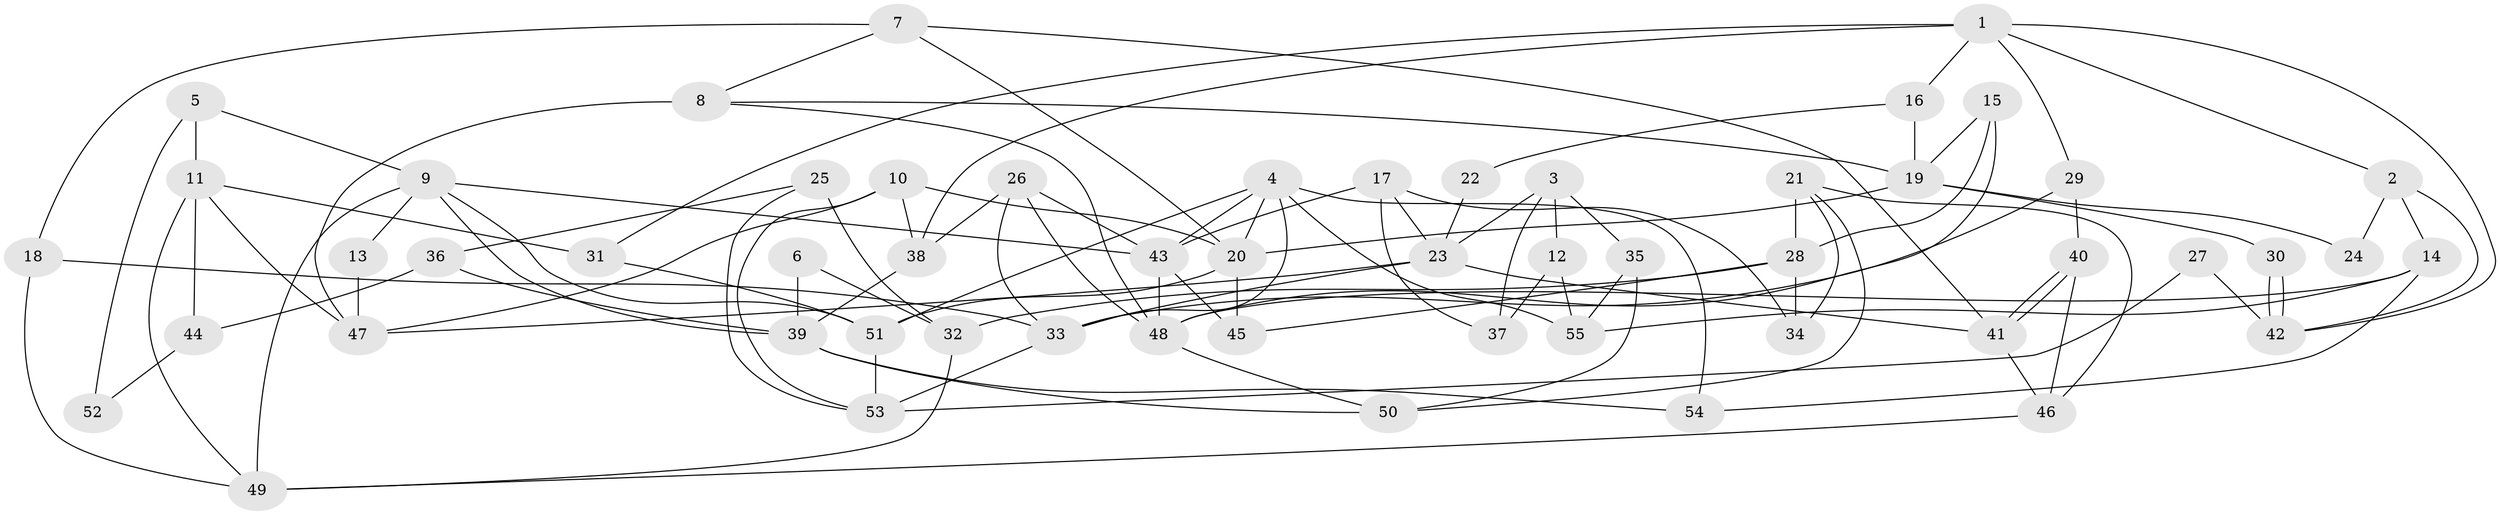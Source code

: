 // coarse degree distribution, {7: 0.13157894736842105, 5: 0.13157894736842105, 4: 0.15789473684210525, 8: 0.05263157894736842, 3: 0.21052631578947367, 2: 0.18421052631578946, 10: 0.05263157894736842, 6: 0.07894736842105263}
// Generated by graph-tools (version 1.1) at 2025/23/03/03/25 07:23:58]
// undirected, 55 vertices, 110 edges
graph export_dot {
graph [start="1"]
  node [color=gray90,style=filled];
  1;
  2;
  3;
  4;
  5;
  6;
  7;
  8;
  9;
  10;
  11;
  12;
  13;
  14;
  15;
  16;
  17;
  18;
  19;
  20;
  21;
  22;
  23;
  24;
  25;
  26;
  27;
  28;
  29;
  30;
  31;
  32;
  33;
  34;
  35;
  36;
  37;
  38;
  39;
  40;
  41;
  42;
  43;
  44;
  45;
  46;
  47;
  48;
  49;
  50;
  51;
  52;
  53;
  54;
  55;
  1 -- 38;
  1 -- 31;
  1 -- 2;
  1 -- 16;
  1 -- 29;
  1 -- 42;
  2 -- 42;
  2 -- 14;
  2 -- 24;
  3 -- 35;
  3 -- 12;
  3 -- 23;
  3 -- 37;
  4 -- 20;
  4 -- 51;
  4 -- 33;
  4 -- 43;
  4 -- 54;
  4 -- 55;
  5 -- 11;
  5 -- 9;
  5 -- 52;
  6 -- 32;
  6 -- 39;
  7 -- 41;
  7 -- 20;
  7 -- 8;
  7 -- 18;
  8 -- 48;
  8 -- 19;
  8 -- 47;
  9 -- 49;
  9 -- 43;
  9 -- 13;
  9 -- 39;
  9 -- 51;
  10 -- 47;
  10 -- 20;
  10 -- 38;
  10 -- 53;
  11 -- 49;
  11 -- 47;
  11 -- 31;
  11 -- 44;
  12 -- 55;
  12 -- 37;
  13 -- 47;
  14 -- 48;
  14 -- 54;
  14 -- 55;
  15 -- 48;
  15 -- 19;
  15 -- 28;
  16 -- 19;
  16 -- 22;
  17 -- 34;
  17 -- 43;
  17 -- 23;
  17 -- 37;
  18 -- 33;
  18 -- 49;
  19 -- 20;
  19 -- 24;
  19 -- 30;
  20 -- 45;
  20 -- 51;
  21 -- 50;
  21 -- 46;
  21 -- 28;
  21 -- 34;
  22 -- 23;
  23 -- 33;
  23 -- 41;
  23 -- 47;
  25 -- 32;
  25 -- 53;
  25 -- 36;
  26 -- 33;
  26 -- 38;
  26 -- 43;
  26 -- 48;
  27 -- 42;
  27 -- 53;
  28 -- 32;
  28 -- 34;
  28 -- 45;
  29 -- 33;
  29 -- 40;
  30 -- 42;
  30 -- 42;
  31 -- 51;
  32 -- 49;
  33 -- 53;
  35 -- 50;
  35 -- 55;
  36 -- 39;
  36 -- 44;
  38 -- 39;
  39 -- 54;
  39 -- 50;
  40 -- 41;
  40 -- 41;
  40 -- 46;
  41 -- 46;
  43 -- 45;
  43 -- 48;
  44 -- 52;
  46 -- 49;
  48 -- 50;
  51 -- 53;
}
